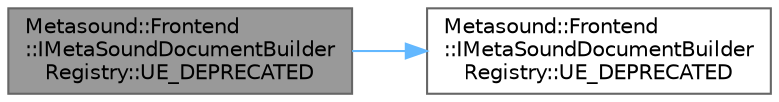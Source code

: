 digraph "Metasound::Frontend::IMetaSoundDocumentBuilderRegistry::UE_DEPRECATED"
{
 // INTERACTIVE_SVG=YES
 // LATEX_PDF_SIZE
  bgcolor="transparent";
  edge [fontname=Helvetica,fontsize=10,labelfontname=Helvetica,labelfontsize=10];
  node [fontname=Helvetica,fontsize=10,shape=box,height=0.2,width=0.4];
  rankdir="LR";
  Node1 [id="Node000001",label="Metasound::Frontend\l::IMetaSoundDocumentBuilder\lRegistry::UE_DEPRECATED",height=0.2,width=0.4,color="gray40", fillcolor="grey60", style="filled", fontcolor="black",tooltip=" "];
  Node1 -> Node2 [id="edge1_Node000001_Node000002",color="steelblue1",style="solid",tooltip=" "];
  Node2 [id="Node000002",label="Metasound::Frontend\l::IMetaSoundDocumentBuilder\lRegistry::UE_DEPRECATED",height=0.2,width=0.4,color="grey40", fillcolor="white", style="filled",URL="$d9/dae/classMetasound_1_1Frontend_1_1IMetaSoundDocumentBuilderRegistry.html#ad6e1f7d65fd7e4adf392be748aa504ee",tooltip=" "];
}
